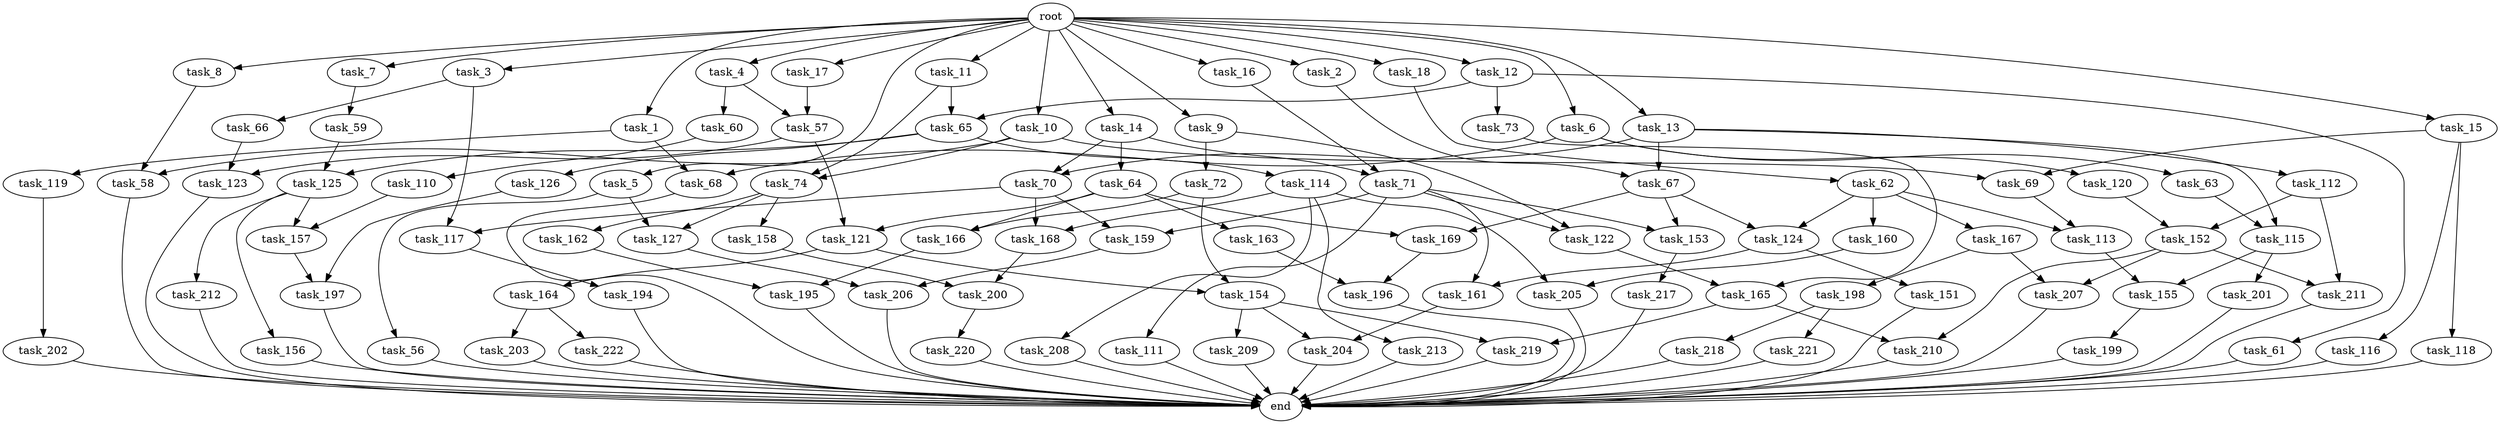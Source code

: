 digraph G {
  root [size="0.000000"];
  task_1 [size="1.024000"];
  task_2 [size="1.024000"];
  task_3 [size="1.024000"];
  task_4 [size="1.024000"];
  task_5 [size="1.024000"];
  task_6 [size="1.024000"];
  task_7 [size="1.024000"];
  task_8 [size="1.024000"];
  task_9 [size="1.024000"];
  task_10 [size="1.024000"];
  task_11 [size="1.024000"];
  task_12 [size="1.024000"];
  task_13 [size="1.024000"];
  task_14 [size="1.024000"];
  task_15 [size="1.024000"];
  task_16 [size="1.024000"];
  task_17 [size="1.024000"];
  task_18 [size="1.024000"];
  task_56 [size="420906795.008000"];
  task_57 [size="1554778161.152000"];
  task_58 [size="893353197.568000"];
  task_59 [size="34359738.368000"];
  task_60 [size="858993459.200000"];
  task_61 [size="309237645.312000"];
  task_62 [size="309237645.312000"];
  task_63 [size="77309411.328000"];
  task_64 [size="549755813.888000"];
  task_65 [size="618475290.624000"];
  task_66 [size="309237645.312000"];
  task_67 [size="249108103.168000"];
  task_68 [size="386547056.640000"];
  task_69 [size="1073741824.000000"];
  task_70 [size="584115552.256000"];
  task_71 [size="1408749273.088000"];
  task_72 [size="549755813.888000"];
  task_73 [size="309237645.312000"];
  task_74 [size="1168231104.512000"];
  task_110 [size="549755813.888000"];
  task_111 [size="695784701.952000"];
  task_112 [size="34359738.368000"];
  task_113 [size="893353197.568000"];
  task_114 [size="137438953.472000"];
  task_115 [size="584115552.256000"];
  task_116 [size="214748364.800000"];
  task_117 [size="730144440.320000"];
  task_118 [size="214748364.800000"];
  task_119 [size="309237645.312000"];
  task_120 [size="77309411.328000"];
  task_121 [size="558345748.480000"];
  task_122 [size="1245540515.840000"];
  task_123 [size="635655159.808000"];
  task_124 [size="1279900254.208000"];
  task_125 [size="446676598.784000"];
  task_126 [size="137438953.472000"];
  task_127 [size="558345748.480000"];
  task_151 [size="77309411.328000"];
  task_152 [size="1717986918.400000"];
  task_153 [size="1116691496.960000"];
  task_154 [size="292057776.128000"];
  task_155 [size="996432412.672000"];
  task_156 [size="77309411.328000"];
  task_157 [size="154618822.656000"];
  task_158 [size="137438953.472000"];
  task_159 [size="1116691496.960000"];
  task_160 [size="858993459.200000"];
  task_161 [size="773094113.280000"];
  task_162 [size="137438953.472000"];
  task_163 [size="137438953.472000"];
  task_164 [size="77309411.328000"];
  task_165 [size="833223655.424000"];
  task_166 [size="352187318.272000"];
  task_167 [size="858993459.200000"];
  task_168 [size="970662608.896000"];
  task_169 [size="558345748.480000"];
  task_194 [size="858993459.200000"];
  task_195 [size="343597383.680000"];
  task_196 [size="68719476.736000"];
  task_197 [size="498216206.336000"];
  task_198 [size="77309411.328000"];
  task_199 [size="858993459.200000"];
  task_200 [size="214748364.800000"];
  task_201 [size="137438953.472000"];
  task_202 [size="34359738.368000"];
  task_203 [size="858993459.200000"];
  task_204 [size="1005022347.264000"];
  task_205 [size="584115552.256000"];
  task_206 [size="1279900254.208000"];
  task_207 [size="111669149.696000"];
  task_208 [size="549755813.888000"];
  task_209 [size="309237645.312000"];
  task_210 [size="68719476.736000"];
  task_211 [size="893353197.568000"];
  task_212 [size="77309411.328000"];
  task_213 [size="549755813.888000"];
  task_217 [size="420906795.008000"];
  task_218 [size="549755813.888000"];
  task_219 [size="343597383.680000"];
  task_220 [size="137438953.472000"];
  task_221 [size="549755813.888000"];
  task_222 [size="858993459.200000"];
  end [size="0.000000"];

  root -> task_1 [size="1.000000"];
  root -> task_2 [size="1.000000"];
  root -> task_3 [size="1.000000"];
  root -> task_4 [size="1.000000"];
  root -> task_5 [size="1.000000"];
  root -> task_6 [size="1.000000"];
  root -> task_7 [size="1.000000"];
  root -> task_8 [size="1.000000"];
  root -> task_9 [size="1.000000"];
  root -> task_10 [size="1.000000"];
  root -> task_11 [size="1.000000"];
  root -> task_12 [size="1.000000"];
  root -> task_13 [size="1.000000"];
  root -> task_14 [size="1.000000"];
  root -> task_15 [size="1.000000"];
  root -> task_16 [size="1.000000"];
  root -> task_17 [size="1.000000"];
  root -> task_18 [size="1.000000"];
  task_1 -> task_68 [size="301989888.000000"];
  task_1 -> task_119 [size="301989888.000000"];
  task_2 -> task_67 [size="209715200.000000"];
  task_3 -> task_66 [size="301989888.000000"];
  task_3 -> task_117 [size="301989888.000000"];
  task_4 -> task_57 [size="838860800.000000"];
  task_4 -> task_60 [size="838860800.000000"];
  task_5 -> task_56 [size="411041792.000000"];
  task_5 -> task_127 [size="411041792.000000"];
  task_6 -> task_63 [size="75497472.000000"];
  task_6 -> task_68 [size="75497472.000000"];
  task_6 -> task_120 [size="75497472.000000"];
  task_7 -> task_59 [size="33554432.000000"];
  task_8 -> task_58 [size="33554432.000000"];
  task_9 -> task_72 [size="536870912.000000"];
  task_9 -> task_122 [size="536870912.000000"];
  task_10 -> task_58 [size="838860800.000000"];
  task_10 -> task_69 [size="838860800.000000"];
  task_10 -> task_74 [size="838860800.000000"];
  task_11 -> task_65 [size="301989888.000000"];
  task_11 -> task_74 [size="301989888.000000"];
  task_12 -> task_61 [size="301989888.000000"];
  task_12 -> task_65 [size="301989888.000000"];
  task_12 -> task_73 [size="301989888.000000"];
  task_13 -> task_67 [size="33554432.000000"];
  task_13 -> task_70 [size="33554432.000000"];
  task_13 -> task_112 [size="33554432.000000"];
  task_13 -> task_115 [size="33554432.000000"];
  task_14 -> task_64 [size="536870912.000000"];
  task_14 -> task_70 [size="536870912.000000"];
  task_14 -> task_71 [size="536870912.000000"];
  task_15 -> task_69 [size="209715200.000000"];
  task_15 -> task_116 [size="209715200.000000"];
  task_15 -> task_118 [size="209715200.000000"];
  task_16 -> task_71 [size="838860800.000000"];
  task_17 -> task_57 [size="679477248.000000"];
  task_18 -> task_62 [size="301989888.000000"];
  task_56 -> end [size="1.000000"];
  task_57 -> task_121 [size="411041792.000000"];
  task_57 -> task_123 [size="411041792.000000"];
  task_58 -> end [size="1.000000"];
  task_59 -> task_125 [size="301989888.000000"];
  task_60 -> task_110 [size="536870912.000000"];
  task_61 -> end [size="1.000000"];
  task_62 -> task_113 [size="838860800.000000"];
  task_62 -> task_124 [size="838860800.000000"];
  task_62 -> task_160 [size="838860800.000000"];
  task_62 -> task_167 [size="838860800.000000"];
  task_63 -> task_115 [size="536870912.000000"];
  task_64 -> task_121 [size="134217728.000000"];
  task_64 -> task_163 [size="134217728.000000"];
  task_64 -> task_166 [size="134217728.000000"];
  task_64 -> task_169 [size="134217728.000000"];
  task_65 -> task_114 [size="134217728.000000"];
  task_65 -> task_125 [size="134217728.000000"];
  task_65 -> task_126 [size="134217728.000000"];
  task_66 -> task_123 [size="209715200.000000"];
  task_67 -> task_124 [size="411041792.000000"];
  task_67 -> task_153 [size="411041792.000000"];
  task_67 -> task_169 [size="411041792.000000"];
  task_68 -> end [size="1.000000"];
  task_69 -> task_113 [size="33554432.000000"];
  task_70 -> task_117 [size="411041792.000000"];
  task_70 -> task_159 [size="411041792.000000"];
  task_70 -> task_168 [size="411041792.000000"];
  task_71 -> task_111 [size="679477248.000000"];
  task_71 -> task_122 [size="679477248.000000"];
  task_71 -> task_153 [size="679477248.000000"];
  task_71 -> task_159 [size="679477248.000000"];
  task_71 -> task_161 [size="679477248.000000"];
  task_72 -> task_154 [size="209715200.000000"];
  task_72 -> task_166 [size="209715200.000000"];
  task_73 -> task_165 [size="134217728.000000"];
  task_74 -> task_127 [size="134217728.000000"];
  task_74 -> task_158 [size="134217728.000000"];
  task_74 -> task_162 [size="134217728.000000"];
  task_110 -> task_157 [size="75497472.000000"];
  task_111 -> end [size="1.000000"];
  task_112 -> task_152 [size="838860800.000000"];
  task_112 -> task_211 [size="838860800.000000"];
  task_113 -> task_155 [size="838860800.000000"];
  task_114 -> task_168 [size="536870912.000000"];
  task_114 -> task_205 [size="536870912.000000"];
  task_114 -> task_208 [size="536870912.000000"];
  task_114 -> task_213 [size="536870912.000000"];
  task_115 -> task_155 [size="134217728.000000"];
  task_115 -> task_201 [size="134217728.000000"];
  task_116 -> end [size="1.000000"];
  task_117 -> task_194 [size="838860800.000000"];
  task_118 -> end [size="1.000000"];
  task_119 -> task_202 [size="33554432.000000"];
  task_120 -> task_152 [size="838860800.000000"];
  task_121 -> task_154 [size="75497472.000000"];
  task_121 -> task_164 [size="75497472.000000"];
  task_122 -> task_165 [size="679477248.000000"];
  task_123 -> end [size="1.000000"];
  task_124 -> task_151 [size="75497472.000000"];
  task_124 -> task_161 [size="75497472.000000"];
  task_125 -> task_156 [size="75497472.000000"];
  task_125 -> task_157 [size="75497472.000000"];
  task_125 -> task_212 [size="75497472.000000"];
  task_126 -> task_197 [size="75497472.000000"];
  task_127 -> task_206 [size="838860800.000000"];
  task_151 -> end [size="1.000000"];
  task_152 -> task_207 [size="33554432.000000"];
  task_152 -> task_210 [size="33554432.000000"];
  task_152 -> task_211 [size="33554432.000000"];
  task_153 -> task_217 [size="411041792.000000"];
  task_154 -> task_204 [size="301989888.000000"];
  task_154 -> task_209 [size="301989888.000000"];
  task_154 -> task_219 [size="301989888.000000"];
  task_155 -> task_199 [size="838860800.000000"];
  task_156 -> end [size="1.000000"];
  task_157 -> task_197 [size="411041792.000000"];
  task_158 -> task_200 [size="75497472.000000"];
  task_159 -> task_206 [size="411041792.000000"];
  task_160 -> task_205 [size="33554432.000000"];
  task_161 -> task_204 [size="679477248.000000"];
  task_162 -> task_195 [size="301989888.000000"];
  task_163 -> task_196 [size="33554432.000000"];
  task_164 -> task_203 [size="838860800.000000"];
  task_164 -> task_222 [size="838860800.000000"];
  task_165 -> task_210 [size="33554432.000000"];
  task_165 -> task_219 [size="33554432.000000"];
  task_166 -> task_195 [size="33554432.000000"];
  task_167 -> task_198 [size="75497472.000000"];
  task_167 -> task_207 [size="75497472.000000"];
  task_168 -> task_200 [size="134217728.000000"];
  task_169 -> task_196 [size="33554432.000000"];
  task_194 -> end [size="1.000000"];
  task_195 -> end [size="1.000000"];
  task_196 -> end [size="1.000000"];
  task_197 -> end [size="1.000000"];
  task_198 -> task_218 [size="536870912.000000"];
  task_198 -> task_221 [size="536870912.000000"];
  task_199 -> end [size="1.000000"];
  task_200 -> task_220 [size="134217728.000000"];
  task_201 -> end [size="1.000000"];
  task_202 -> end [size="1.000000"];
  task_203 -> end [size="1.000000"];
  task_204 -> end [size="1.000000"];
  task_205 -> end [size="1.000000"];
  task_206 -> end [size="1.000000"];
  task_207 -> end [size="1.000000"];
  task_208 -> end [size="1.000000"];
  task_209 -> end [size="1.000000"];
  task_210 -> end [size="1.000000"];
  task_211 -> end [size="1.000000"];
  task_212 -> end [size="1.000000"];
  task_213 -> end [size="1.000000"];
  task_217 -> end [size="1.000000"];
  task_218 -> end [size="1.000000"];
  task_219 -> end [size="1.000000"];
  task_220 -> end [size="1.000000"];
  task_221 -> end [size="1.000000"];
  task_222 -> end [size="1.000000"];
}
